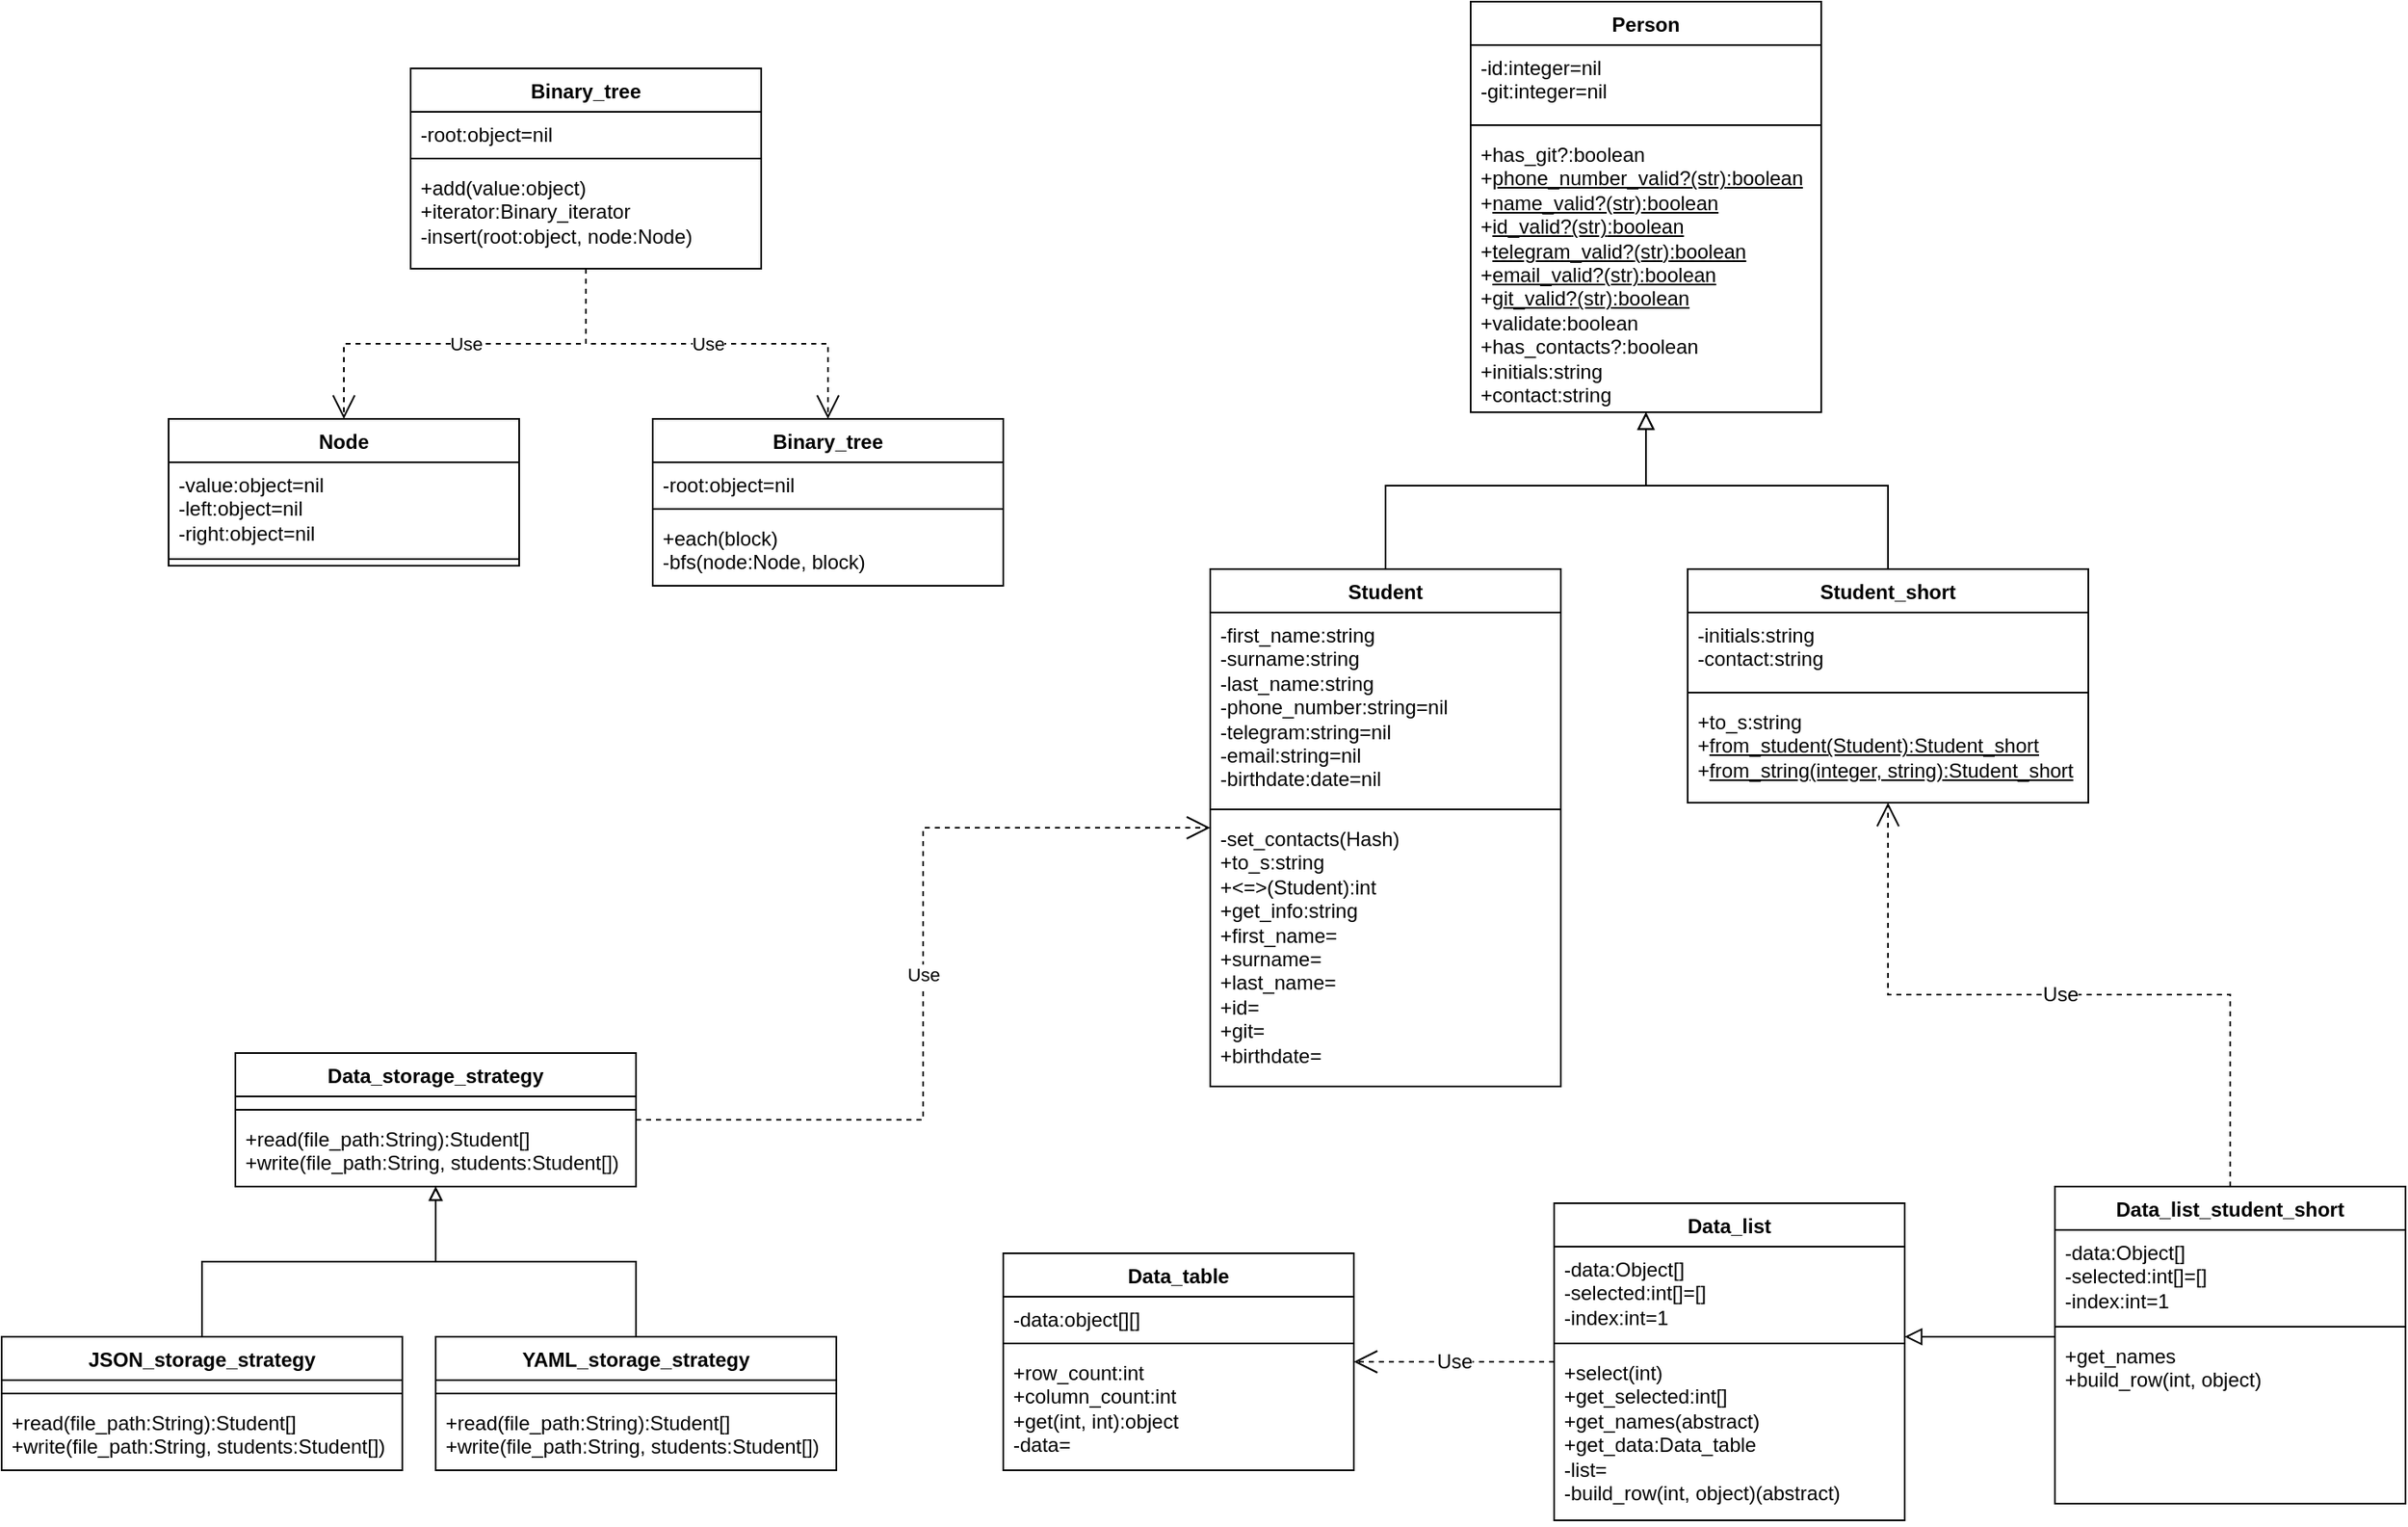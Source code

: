 <mxfile version="24.9.1">
  <diagram name="Страница — 1" id="2IqhaNbt14pxCkikMI_0">
    <mxGraphModel dx="3434" dy="1438" grid="1" gridSize="10" guides="1" tooltips="1" connect="1" arrows="1" fold="1" page="1" pageScale="1" pageWidth="827" pageHeight="1169" math="0" shadow="0">
      <root>
        <mxCell id="0" />
        <mxCell id="1" parent="0" />
        <mxCell id="-IXVYf6TS_zuRTswWciG-1" value="Person" style="swimlane;fontStyle=1;align=center;verticalAlign=top;childLayout=stackLayout;horizontal=1;startSize=26;horizontalStack=0;resizeParent=1;resizeParentMax=0;resizeLast=0;collapsible=1;marginBottom=0;whiteSpace=wrap;html=1;labelBackgroundColor=none;" parent="1" vertex="1">
          <mxGeometry x="360" y="430" width="210" height="246" as="geometry" />
        </mxCell>
        <mxCell id="-IXVYf6TS_zuRTswWciG-2" value="-id:integer=nil&lt;div&gt;-git:integer=nil&lt;br&gt;&lt;/div&gt;" style="text;strokeColor=none;fillColor=none;align=left;verticalAlign=top;spacingLeft=4;spacingRight=4;overflow=hidden;rotatable=0;points=[[0,0.5],[1,0.5]];portConstraint=eastwest;whiteSpace=wrap;html=1;labelBackgroundColor=none;" parent="-IXVYf6TS_zuRTswWciG-1" vertex="1">
          <mxGeometry y="26" width="210" height="44" as="geometry" />
        </mxCell>
        <mxCell id="-IXVYf6TS_zuRTswWciG-3" value="" style="line;strokeWidth=1;fillColor=none;align=left;verticalAlign=middle;spacingTop=-1;spacingLeft=3;spacingRight=3;rotatable=0;labelPosition=right;points=[];portConstraint=eastwest;labelBackgroundColor=none;" parent="-IXVYf6TS_zuRTswWciG-1" vertex="1">
          <mxGeometry y="70" width="210" height="8" as="geometry" />
        </mxCell>
        <mxCell id="-IXVYf6TS_zuRTswWciG-4" value="+has_git?:boolean&lt;div&gt;+&lt;u&gt;phone_number_valid?(str)&lt;span style=&quot;background-color: initial;&quot;&gt;:boolean&lt;/span&gt;&lt;/u&gt;&lt;/div&gt;&lt;div&gt;&lt;span style=&quot;background-color: initial;&quot;&gt;+&lt;u&gt;name_valid?(str)&lt;/u&gt;&lt;/span&gt;&lt;span style=&quot;background-color: initial;&quot;&gt;&lt;u&gt;:boolean&lt;/u&gt;&lt;/span&gt;&lt;/div&gt;&lt;div&gt;&lt;span style=&quot;background-color: initial;&quot;&gt;+&lt;u&gt;id_valid?&lt;/u&gt;&lt;/span&gt;&lt;u&gt;&lt;span style=&quot;background-color: initial;&quot;&gt;(str)&lt;/span&gt;&lt;span style=&quot;background-color: initial;&quot;&gt;:boolean&lt;/span&gt;&lt;/u&gt;&lt;/div&gt;&lt;div&gt;&lt;span style=&quot;background-color: initial;&quot;&gt;+&lt;u&gt;telegram_valid?&lt;/u&gt;&lt;/span&gt;&lt;u&gt;&lt;span style=&quot;background-color: initial;&quot;&gt;(str)&lt;/span&gt;&lt;span style=&quot;background-color: initial;&quot;&gt;:boolean&lt;/span&gt;&lt;/u&gt;&lt;/div&gt;&lt;div&gt;&lt;span style=&quot;background-color: initial;&quot;&gt;+&lt;u&gt;email_valid?&lt;/u&gt;&lt;/span&gt;&lt;u&gt;&lt;span style=&quot;background-color: initial;&quot;&gt;(str)&lt;/span&gt;&lt;span style=&quot;background-color: initial;&quot;&gt;:boolean&lt;/span&gt;&lt;/u&gt;&lt;/div&gt;&lt;div&gt;&lt;span style=&quot;background-color: initial;&quot;&gt;+&lt;u&gt;git_valid?&lt;/u&gt;&lt;/span&gt;&lt;u&gt;&lt;span style=&quot;background-color: initial;&quot;&gt;(str)&lt;/span&gt;&lt;span style=&quot;background-color: initial;&quot;&gt;:boolean&lt;/span&gt;&lt;/u&gt;&lt;/div&gt;&lt;div&gt;&lt;span style=&quot;background-color: initial;&quot;&gt;+validate&lt;/span&gt;&lt;span style=&quot;background-color: initial;&quot;&gt;:boolean&lt;/span&gt;&lt;/div&gt;&lt;div&gt;&lt;span style=&quot;background-color: initial;&quot;&gt;+has_contacts?:&lt;/span&gt;&lt;span style=&quot;background-color: initial;&quot;&gt;boolean&lt;/span&gt;&lt;/div&gt;&lt;div&gt;&lt;span style=&quot;background-color: initial;&quot;&gt;+initials:string&lt;/span&gt;&lt;/div&gt;&lt;div&gt;&lt;span style=&quot;background-color: initial;&quot;&gt;+contact:string&lt;/span&gt;&lt;/div&gt;" style="text;strokeColor=none;fillColor=none;align=left;verticalAlign=top;spacingLeft=4;spacingRight=4;overflow=hidden;rotatable=0;points=[[0,0.5],[1,0.5]];portConstraint=eastwest;whiteSpace=wrap;html=1;labelBackgroundColor=none;" parent="-IXVYf6TS_zuRTswWciG-1" vertex="1">
          <mxGeometry y="78" width="210" height="168" as="geometry" />
        </mxCell>
        <mxCell id="-IXVYf6TS_zuRTswWciG-24" style="edgeStyle=orthogonalEdgeStyle;rounded=0;orthogonalLoop=1;jettySize=auto;html=1;exitX=0.5;exitY=0;exitDx=0;exitDy=0;fontSize=12;startSize=8;endSize=8;endArrow=block;endFill=0;" parent="1" source="-IXVYf6TS_zuRTswWciG-6" target="-IXVYf6TS_zuRTswWciG-4" edge="1">
          <mxGeometry relative="1" as="geometry">
            <Array as="points">
              <mxPoint x="309" y="720" />
              <mxPoint x="465" y="720" />
            </Array>
          </mxGeometry>
        </mxCell>
        <mxCell id="-IXVYf6TS_zuRTswWciG-6" value="Student" style="swimlane;fontStyle=1;align=center;verticalAlign=top;childLayout=stackLayout;horizontal=1;startSize=26;horizontalStack=0;resizeParent=1;resizeParentMax=0;resizeLast=0;collapsible=1;marginBottom=0;whiteSpace=wrap;html=1;labelBackgroundColor=none;" parent="1" vertex="1">
          <mxGeometry x="204" y="770" width="210" height="310" as="geometry" />
        </mxCell>
        <mxCell id="-IXVYf6TS_zuRTswWciG-7" value="&lt;div&gt;-first_name:string&lt;/div&gt;&lt;div&gt;-surname&lt;span style=&quot;background-color: initial;&quot;&gt;:string&lt;/span&gt;&lt;/div&gt;&lt;div&gt;&lt;span style=&quot;background-color: initial;&quot;&gt;-last_name&lt;/span&gt;&lt;span style=&quot;background-color: initial;&quot;&gt;:string&lt;/span&gt;&lt;/div&gt;&lt;div&gt;&lt;span style=&quot;background-color: initial;&quot;&gt;-phone_number:string=nil&lt;/span&gt;&lt;/div&gt;&lt;div&gt;&lt;span style=&quot;background-color: initial;&quot;&gt;-telegram&lt;/span&gt;&lt;span style=&quot;background-color: initial;&quot;&gt;:string=nil&lt;/span&gt;&lt;/div&gt;&lt;div&gt;&lt;span style=&quot;background-color: initial;&quot;&gt;-email&lt;/span&gt;&lt;span style=&quot;background-color: initial;&quot;&gt;:string=nil&lt;/span&gt;&lt;/div&gt;&lt;div&gt;&lt;span style=&quot;background-color: initial;&quot;&gt;-birthdate:date=nil&lt;/span&gt;&lt;/div&gt;" style="text;strokeColor=none;fillColor=none;align=left;verticalAlign=top;spacingLeft=4;spacingRight=4;overflow=hidden;rotatable=0;points=[[0,0.5],[1,0.5]];portConstraint=eastwest;whiteSpace=wrap;html=1;labelBackgroundColor=none;" parent="-IXVYf6TS_zuRTswWciG-6" vertex="1">
          <mxGeometry y="26" width="210" height="114" as="geometry" />
        </mxCell>
        <mxCell id="-IXVYf6TS_zuRTswWciG-8" value="" style="line;strokeWidth=1;fillColor=none;align=left;verticalAlign=middle;spacingTop=-1;spacingLeft=3;spacingRight=3;rotatable=0;labelPosition=right;points=[];portConstraint=eastwest;labelBackgroundColor=none;" parent="-IXVYf6TS_zuRTswWciG-6" vertex="1">
          <mxGeometry y="140" width="210" height="8" as="geometry" />
        </mxCell>
        <mxCell id="-IXVYf6TS_zuRTswWciG-9" value="-set_contacts(Hash)&lt;div&gt;+to_s:string&lt;/div&gt;&lt;div&gt;+&amp;lt;=&amp;gt;(Student):int&lt;/div&gt;&lt;div&gt;+get_info:string&lt;/div&gt;&lt;div&gt;+first_name=&lt;/div&gt;&lt;div&gt;+surname=&lt;/div&gt;&lt;div&gt;+last_name=&lt;/div&gt;&lt;div&gt;+id=&lt;/div&gt;&lt;div&gt;+git=&lt;/div&gt;&lt;div&gt;+birthdate=&lt;/div&gt;" style="text;strokeColor=none;fillColor=none;align=left;verticalAlign=top;spacingLeft=4;spacingRight=4;overflow=hidden;rotatable=0;points=[[0,0.5],[1,0.5]];portConstraint=eastwest;whiteSpace=wrap;html=1;labelBackgroundColor=none;" parent="-IXVYf6TS_zuRTswWciG-6" vertex="1">
          <mxGeometry y="148" width="210" height="162" as="geometry" />
        </mxCell>
        <mxCell id="-IXVYf6TS_zuRTswWciG-25" style="edgeStyle=orthogonalEdgeStyle;rounded=0;orthogonalLoop=1;jettySize=auto;html=1;fontSize=12;startSize=8;endSize=8;exitX=0.5;exitY=0;exitDx=0;exitDy=0;endArrow=block;endFill=0;" parent="1" source="-IXVYf6TS_zuRTswWciG-10" target="-IXVYf6TS_zuRTswWciG-4" edge="1">
          <mxGeometry relative="1" as="geometry">
            <Array as="points">
              <mxPoint x="610" y="720" />
              <mxPoint x="465" y="720" />
            </Array>
          </mxGeometry>
        </mxCell>
        <mxCell id="-IXVYf6TS_zuRTswWciG-10" value="Student_short" style="swimlane;fontStyle=1;align=center;verticalAlign=top;childLayout=stackLayout;horizontal=1;startSize=26;horizontalStack=0;resizeParent=1;resizeParentMax=0;resizeLast=0;collapsible=1;marginBottom=0;whiteSpace=wrap;html=1;labelBackgroundColor=none;" parent="1" vertex="1">
          <mxGeometry x="490" y="770" width="240" height="140" as="geometry" />
        </mxCell>
        <mxCell id="-IXVYf6TS_zuRTswWciG-11" value="&lt;div&gt;-initials:string&lt;/div&gt;&lt;div&gt;-contact:string&lt;/div&gt;" style="text;strokeColor=none;fillColor=none;align=left;verticalAlign=top;spacingLeft=4;spacingRight=4;overflow=hidden;rotatable=0;points=[[0,0.5],[1,0.5]];portConstraint=eastwest;whiteSpace=wrap;html=1;labelBackgroundColor=none;" parent="-IXVYf6TS_zuRTswWciG-10" vertex="1">
          <mxGeometry y="26" width="240" height="44" as="geometry" />
        </mxCell>
        <mxCell id="-IXVYf6TS_zuRTswWciG-12" value="" style="line;strokeWidth=1;fillColor=none;align=left;verticalAlign=middle;spacingTop=-1;spacingLeft=3;spacingRight=3;rotatable=0;labelPosition=right;points=[];portConstraint=eastwest;labelBackgroundColor=none;" parent="-IXVYf6TS_zuRTswWciG-10" vertex="1">
          <mxGeometry y="70" width="240" height="8" as="geometry" />
        </mxCell>
        <mxCell id="-IXVYf6TS_zuRTswWciG-13" value="+to_s:string&lt;div&gt;+&lt;u&gt;from_student(Student):Student_short&lt;/u&gt;&lt;/div&gt;&lt;div&gt;+&lt;u&gt;from_string(integer, string)&lt;span style=&quot;background-color: initial;&quot;&gt;:Student_short&lt;/span&gt;&lt;/u&gt;&lt;/div&gt;" style="text;strokeColor=none;fillColor=none;align=left;verticalAlign=top;spacingLeft=4;spacingRight=4;overflow=hidden;rotatable=0;points=[[0,0.5],[1,0.5]];portConstraint=eastwest;whiteSpace=wrap;html=1;labelBackgroundColor=none;" parent="-IXVYf6TS_zuRTswWciG-10" vertex="1">
          <mxGeometry y="78" width="240" height="62" as="geometry" />
        </mxCell>
        <mxCell id="-IXVYf6TS_zuRTswWciG-26" value="Data_table" style="swimlane;fontStyle=1;align=center;verticalAlign=top;childLayout=stackLayout;horizontal=1;startSize=26;horizontalStack=0;resizeParent=1;resizeParentMax=0;resizeLast=0;collapsible=1;marginBottom=0;whiteSpace=wrap;html=1;" parent="1" vertex="1">
          <mxGeometry x="80" y="1180.0" width="210" height="130" as="geometry" />
        </mxCell>
        <mxCell id="-IXVYf6TS_zuRTswWciG-27" value="&lt;div&gt;-data:object[][]&lt;/div&gt;" style="text;strokeColor=none;fillColor=none;align=left;verticalAlign=top;spacingLeft=4;spacingRight=4;overflow=hidden;rotatable=0;points=[[0,0.5],[1,0.5]];portConstraint=eastwest;whiteSpace=wrap;html=1;" parent="-IXVYf6TS_zuRTswWciG-26" vertex="1">
          <mxGeometry y="26" width="210" height="24" as="geometry" />
        </mxCell>
        <mxCell id="-IXVYf6TS_zuRTswWciG-28" value="" style="line;strokeWidth=1;fillColor=none;align=left;verticalAlign=middle;spacingTop=-1;spacingLeft=3;spacingRight=3;rotatable=0;labelPosition=right;points=[];portConstraint=eastwest;strokeColor=inherit;" parent="-IXVYf6TS_zuRTswWciG-26" vertex="1">
          <mxGeometry y="50" width="210" height="8" as="geometry" />
        </mxCell>
        <mxCell id="-IXVYf6TS_zuRTswWciG-29" value="+row_count:int&lt;div&gt;+column_count:int&lt;/div&gt;&lt;div&gt;+get(int, int):object&lt;/div&gt;&lt;div&gt;-data=&lt;/div&gt;&lt;div&gt;&lt;br&gt;&lt;/div&gt;" style="text;strokeColor=none;fillColor=none;align=left;verticalAlign=top;spacingLeft=4;spacingRight=4;overflow=hidden;rotatable=0;points=[[0,0.5],[1,0.5]];portConstraint=eastwest;whiteSpace=wrap;html=1;" parent="-IXVYf6TS_zuRTswWciG-26" vertex="1">
          <mxGeometry y="58" width="210" height="72" as="geometry" />
        </mxCell>
        <mxCell id="-IXVYf6TS_zuRTswWciG-30" value="Data_list" style="swimlane;fontStyle=1;align=center;verticalAlign=top;childLayout=stackLayout;horizontal=1;startSize=26;horizontalStack=0;resizeParent=1;resizeParentMax=0;resizeLast=0;collapsible=1;marginBottom=0;whiteSpace=wrap;html=1;" parent="1" vertex="1">
          <mxGeometry x="410" y="1150.0" width="210" height="190" as="geometry" />
        </mxCell>
        <mxCell id="-IXVYf6TS_zuRTswWciG-31" value="&lt;div&gt;-data:Object[]&lt;/div&gt;&lt;div&gt;-selected:int[]=[]&lt;/div&gt;&lt;div&gt;-index:int=1&lt;/div&gt;" style="text;strokeColor=none;fillColor=none;align=left;verticalAlign=top;spacingLeft=4;spacingRight=4;overflow=hidden;rotatable=0;points=[[0,0.5],[1,0.5]];portConstraint=eastwest;whiteSpace=wrap;html=1;" parent="-IXVYf6TS_zuRTswWciG-30" vertex="1">
          <mxGeometry y="26" width="210" height="54" as="geometry" />
        </mxCell>
        <mxCell id="-IXVYf6TS_zuRTswWciG-32" value="" style="line;strokeWidth=1;fillColor=none;align=left;verticalAlign=middle;spacingTop=-1;spacingLeft=3;spacingRight=3;rotatable=0;labelPosition=right;points=[];portConstraint=eastwest;strokeColor=inherit;" parent="-IXVYf6TS_zuRTswWciG-30" vertex="1">
          <mxGeometry y="80" width="210" height="8" as="geometry" />
        </mxCell>
        <mxCell id="-IXVYf6TS_zuRTswWciG-33" value="+select(int)&lt;div&gt;+get_selected:int[]&lt;/div&gt;&lt;div&gt;+get_names(abstract)&lt;/div&gt;&lt;div&gt;+get_data:Data_table&lt;/div&gt;&lt;div&gt;-list=&lt;/div&gt;&lt;div&gt;-build_row(int, object)(abstract)&lt;/div&gt;" style="text;strokeColor=none;fillColor=none;align=left;verticalAlign=top;spacingLeft=4;spacingRight=4;overflow=hidden;rotatable=0;points=[[0,0.5],[1,0.5]];portConstraint=eastwest;whiteSpace=wrap;html=1;" parent="-IXVYf6TS_zuRTswWciG-30" vertex="1">
          <mxGeometry y="88" width="210" height="102" as="geometry" />
        </mxCell>
        <mxCell id="-IXVYf6TS_zuRTswWciG-34" value="Data_list_student_short" style="swimlane;fontStyle=1;align=center;verticalAlign=top;childLayout=stackLayout;horizontal=1;startSize=26;horizontalStack=0;resizeParent=1;resizeParentMax=0;resizeLast=0;collapsible=1;marginBottom=0;whiteSpace=wrap;html=1;" parent="1" vertex="1">
          <mxGeometry x="710" y="1140.0" width="210" height="190" as="geometry" />
        </mxCell>
        <mxCell id="-IXVYf6TS_zuRTswWciG-35" value="&lt;div&gt;-data:Object[]&lt;/div&gt;&lt;div&gt;-selected:int[]=[]&lt;/div&gt;&lt;div&gt;-index:int=1&lt;/div&gt;" style="text;strokeColor=none;fillColor=none;align=left;verticalAlign=top;spacingLeft=4;spacingRight=4;overflow=hidden;rotatable=0;points=[[0,0.5],[1,0.5]];portConstraint=eastwest;whiteSpace=wrap;html=1;" parent="-IXVYf6TS_zuRTswWciG-34" vertex="1">
          <mxGeometry y="26" width="210" height="54" as="geometry" />
        </mxCell>
        <mxCell id="-IXVYf6TS_zuRTswWciG-36" value="" style="line;strokeWidth=1;fillColor=none;align=left;verticalAlign=middle;spacingTop=-1;spacingLeft=3;spacingRight=3;rotatable=0;labelPosition=right;points=[];portConstraint=eastwest;strokeColor=inherit;" parent="-IXVYf6TS_zuRTswWciG-34" vertex="1">
          <mxGeometry y="80" width="210" height="8" as="geometry" />
        </mxCell>
        <mxCell id="-IXVYf6TS_zuRTswWciG-37" value="+get_names&lt;div&gt;+build_row(int, object)&lt;/div&gt;" style="text;strokeColor=none;fillColor=none;align=left;verticalAlign=top;spacingLeft=4;spacingRight=4;overflow=hidden;rotatable=0;points=[[0,0.5],[1,0.5]];portConstraint=eastwest;whiteSpace=wrap;html=1;" parent="-IXVYf6TS_zuRTswWciG-34" vertex="1">
          <mxGeometry y="88" width="210" height="102" as="geometry" />
        </mxCell>
        <mxCell id="-IXVYf6TS_zuRTswWciG-38" value="Use" style="endArrow=open;endSize=12;dashed=1;html=1;rounded=0;fontSize=12;edgeStyle=orthogonalEdgeStyle;" parent="1" source="-IXVYf6TS_zuRTswWciG-30" target="-IXVYf6TS_zuRTswWciG-26" edge="1">
          <mxGeometry width="160" relative="1" as="geometry">
            <mxPoint x="220" y="1340" as="sourcePoint" />
            <mxPoint x="380" y="1340" as="targetPoint" />
          </mxGeometry>
        </mxCell>
        <mxCell id="-IXVYf6TS_zuRTswWciG-39" style="edgeStyle=orthogonalEdgeStyle;rounded=0;orthogonalLoop=1;jettySize=auto;html=1;fontSize=12;startSize=8;endSize=8;endArrow=block;endFill=0;" parent="1" source="-IXVYf6TS_zuRTswWciG-34" target="-IXVYf6TS_zuRTswWciG-30" edge="1">
          <mxGeometry relative="1" as="geometry">
            <mxPoint x="775" y="1344" as="sourcePoint" />
            <mxPoint x="560" y="1400" as="targetPoint" />
            <Array as="points">
              <mxPoint x="660" y="1230" />
              <mxPoint x="660" y="1230" />
            </Array>
          </mxGeometry>
        </mxCell>
        <mxCell id="-IXVYf6TS_zuRTswWciG-40" value="Use" style="endArrow=open;endSize=12;dashed=1;html=1;rounded=0;fontSize=12;edgeStyle=orthogonalEdgeStyle;" parent="1" source="-IXVYf6TS_zuRTswWciG-34" target="-IXVYf6TS_zuRTswWciG-10" edge="1">
          <mxGeometry width="160" relative="1" as="geometry">
            <mxPoint x="840" y="1070" as="sourcePoint" />
            <mxPoint x="720" y="1070" as="targetPoint" />
          </mxGeometry>
        </mxCell>
        <mxCell id="yaNpaqHIezftait1a8VZ-13" style="edgeStyle=orthogonalEdgeStyle;rounded=0;orthogonalLoop=1;jettySize=auto;html=1;exitX=0.5;exitY=0;exitDx=0;exitDy=0;endArrow=block;endFill=0;" edge="1" parent="1" source="yaNpaqHIezftait1a8VZ-1" target="yaNpaqHIezftait1a8VZ-9">
          <mxGeometry relative="1" as="geometry" />
        </mxCell>
        <mxCell id="yaNpaqHIezftait1a8VZ-1" value="JSON_storage_strategy" style="swimlane;fontStyle=1;align=center;verticalAlign=top;childLayout=stackLayout;horizontal=1;startSize=26;horizontalStack=0;resizeParent=1;resizeParentMax=0;resizeLast=0;collapsible=1;marginBottom=0;whiteSpace=wrap;html=1;" vertex="1" parent="1">
          <mxGeometry x="-520" y="1230.0" width="240" height="80" as="geometry" />
        </mxCell>
        <mxCell id="yaNpaqHIezftait1a8VZ-2" value="&lt;div&gt;&lt;br&gt;&lt;/div&gt;" style="text;strokeColor=none;fillColor=none;align=left;verticalAlign=top;spacingLeft=4;spacingRight=4;overflow=hidden;rotatable=0;points=[[0,0.5],[1,0.5]];portConstraint=eastwest;whiteSpace=wrap;html=1;" vertex="1" parent="yaNpaqHIezftait1a8VZ-1">
          <mxGeometry y="26" width="240" height="4" as="geometry" />
        </mxCell>
        <mxCell id="yaNpaqHIezftait1a8VZ-3" value="" style="line;strokeWidth=1;fillColor=none;align=left;verticalAlign=middle;spacingTop=-1;spacingLeft=3;spacingRight=3;rotatable=0;labelPosition=right;points=[];portConstraint=eastwest;strokeColor=inherit;" vertex="1" parent="yaNpaqHIezftait1a8VZ-1">
          <mxGeometry y="30" width="240" height="8" as="geometry" />
        </mxCell>
        <mxCell id="yaNpaqHIezftait1a8VZ-4" value="+read(file_path:String):Student[]&lt;div&gt;+write(file_path:String, students:Student[])&lt;/div&gt;" style="text;strokeColor=none;fillColor=none;align=left;verticalAlign=top;spacingLeft=4;spacingRight=4;overflow=hidden;rotatable=0;points=[[0,0.5],[1,0.5]];portConstraint=eastwest;whiteSpace=wrap;html=1;" vertex="1" parent="yaNpaqHIezftait1a8VZ-1">
          <mxGeometry y="38" width="240" height="42" as="geometry" />
        </mxCell>
        <mxCell id="yaNpaqHIezftait1a8VZ-14" style="edgeStyle=orthogonalEdgeStyle;rounded=0;orthogonalLoop=1;jettySize=auto;html=1;exitX=0.5;exitY=0;exitDx=0;exitDy=0;endArrow=block;endFill=0;" edge="1" parent="1" source="yaNpaqHIezftait1a8VZ-5" target="yaNpaqHIezftait1a8VZ-9">
          <mxGeometry relative="1" as="geometry" />
        </mxCell>
        <mxCell id="yaNpaqHIezftait1a8VZ-5" value="YAML_storage_strategy" style="swimlane;fontStyle=1;align=center;verticalAlign=top;childLayout=stackLayout;horizontal=1;startSize=26;horizontalStack=0;resizeParent=1;resizeParentMax=0;resizeLast=0;collapsible=1;marginBottom=0;whiteSpace=wrap;html=1;" vertex="1" parent="1">
          <mxGeometry x="-260" y="1230.0" width="240" height="80" as="geometry" />
        </mxCell>
        <mxCell id="yaNpaqHIezftait1a8VZ-6" value="&lt;div&gt;&lt;br&gt;&lt;/div&gt;" style="text;strokeColor=none;fillColor=none;align=left;verticalAlign=top;spacingLeft=4;spacingRight=4;overflow=hidden;rotatable=0;points=[[0,0.5],[1,0.5]];portConstraint=eastwest;whiteSpace=wrap;html=1;" vertex="1" parent="yaNpaqHIezftait1a8VZ-5">
          <mxGeometry y="26" width="240" height="4" as="geometry" />
        </mxCell>
        <mxCell id="yaNpaqHIezftait1a8VZ-7" value="" style="line;strokeWidth=1;fillColor=none;align=left;verticalAlign=middle;spacingTop=-1;spacingLeft=3;spacingRight=3;rotatable=0;labelPosition=right;points=[];portConstraint=eastwest;strokeColor=inherit;" vertex="1" parent="yaNpaqHIezftait1a8VZ-5">
          <mxGeometry y="30" width="240" height="8" as="geometry" />
        </mxCell>
        <mxCell id="yaNpaqHIezftait1a8VZ-8" value="+read(file_path:String):Student[]&lt;div&gt;+write(file_path:String, students:Student[])&lt;/div&gt;" style="text;strokeColor=none;fillColor=none;align=left;verticalAlign=top;spacingLeft=4;spacingRight=4;overflow=hidden;rotatable=0;points=[[0,0.5],[1,0.5]];portConstraint=eastwest;whiteSpace=wrap;html=1;" vertex="1" parent="yaNpaqHIezftait1a8VZ-5">
          <mxGeometry y="38" width="240" height="42" as="geometry" />
        </mxCell>
        <mxCell id="yaNpaqHIezftait1a8VZ-9" value="Data_storage_strategy" style="swimlane;fontStyle=1;align=center;verticalAlign=top;childLayout=stackLayout;horizontal=1;startSize=26;horizontalStack=0;resizeParent=1;resizeParentMax=0;resizeLast=0;collapsible=1;marginBottom=0;whiteSpace=wrap;html=1;" vertex="1" parent="1">
          <mxGeometry x="-380" y="1060.0" width="240" height="80" as="geometry" />
        </mxCell>
        <mxCell id="yaNpaqHIezftait1a8VZ-10" value="&lt;div&gt;&lt;br&gt;&lt;/div&gt;" style="text;strokeColor=none;fillColor=none;align=left;verticalAlign=top;spacingLeft=4;spacingRight=4;overflow=hidden;rotatable=0;points=[[0,0.5],[1,0.5]];portConstraint=eastwest;whiteSpace=wrap;html=1;" vertex="1" parent="yaNpaqHIezftait1a8VZ-9">
          <mxGeometry y="26" width="240" height="4" as="geometry" />
        </mxCell>
        <mxCell id="yaNpaqHIezftait1a8VZ-11" value="" style="line;strokeWidth=1;fillColor=none;align=left;verticalAlign=middle;spacingTop=-1;spacingLeft=3;spacingRight=3;rotatable=0;labelPosition=right;points=[];portConstraint=eastwest;strokeColor=inherit;" vertex="1" parent="yaNpaqHIezftait1a8VZ-9">
          <mxGeometry y="30" width="240" height="8" as="geometry" />
        </mxCell>
        <mxCell id="yaNpaqHIezftait1a8VZ-12" value="+read(file_path:String):Student[]&lt;div&gt;+write(file_path:String, students:Student[])&lt;/div&gt;" style="text;strokeColor=none;fillColor=none;align=left;verticalAlign=top;spacingLeft=4;spacingRight=4;overflow=hidden;rotatable=0;points=[[0,0.5],[1,0.5]];portConstraint=eastwest;whiteSpace=wrap;html=1;" vertex="1" parent="yaNpaqHIezftait1a8VZ-9">
          <mxGeometry y="38" width="240" height="42" as="geometry" />
        </mxCell>
        <mxCell id="yaNpaqHIezftait1a8VZ-17" value="Use" style="endArrow=open;endSize=12;dashed=1;html=1;rounded=0;edgeStyle=orthogonalEdgeStyle;" edge="1" parent="1" source="yaNpaqHIezftait1a8VZ-9" target="-IXVYf6TS_zuRTswWciG-6">
          <mxGeometry width="160" relative="1" as="geometry">
            <mxPoint x="-160" y="924.5" as="sourcePoint" />
            <mxPoint y="924.5" as="targetPoint" />
          </mxGeometry>
        </mxCell>
        <mxCell id="yaNpaqHIezftait1a8VZ-18" value="Binary_tree" style="swimlane;fontStyle=1;align=center;verticalAlign=top;childLayout=stackLayout;horizontal=1;startSize=26;horizontalStack=0;resizeParent=1;resizeParentMax=0;resizeLast=0;collapsible=1;marginBottom=0;whiteSpace=wrap;html=1;" vertex="1" parent="1">
          <mxGeometry x="-275" y="470.0" width="210" height="120" as="geometry" />
        </mxCell>
        <mxCell id="yaNpaqHIezftait1a8VZ-19" value="&lt;div&gt;-root:object=nil&lt;/div&gt;" style="text;strokeColor=none;fillColor=none;align=left;verticalAlign=top;spacingLeft=4;spacingRight=4;overflow=hidden;rotatable=0;points=[[0,0.5],[1,0.5]];portConstraint=eastwest;whiteSpace=wrap;html=1;" vertex="1" parent="yaNpaqHIezftait1a8VZ-18">
          <mxGeometry y="26" width="210" height="24" as="geometry" />
        </mxCell>
        <mxCell id="yaNpaqHIezftait1a8VZ-20" value="" style="line;strokeWidth=1;fillColor=none;align=left;verticalAlign=middle;spacingTop=-1;spacingLeft=3;spacingRight=3;rotatable=0;labelPosition=right;points=[];portConstraint=eastwest;strokeColor=inherit;" vertex="1" parent="yaNpaqHIezftait1a8VZ-18">
          <mxGeometry y="50" width="210" height="8" as="geometry" />
        </mxCell>
        <mxCell id="yaNpaqHIezftait1a8VZ-21" value="+add(value:object)&lt;div&gt;+iterator:Binary_iterator&lt;/div&gt;&lt;div&gt;-insert(root:object, node:Node)&lt;/div&gt;" style="text;strokeColor=none;fillColor=none;align=left;verticalAlign=top;spacingLeft=4;spacingRight=4;overflow=hidden;rotatable=0;points=[[0,0.5],[1,0.5]];portConstraint=eastwest;whiteSpace=wrap;html=1;" vertex="1" parent="yaNpaqHIezftait1a8VZ-18">
          <mxGeometry y="58" width="210" height="62" as="geometry" />
        </mxCell>
        <mxCell id="yaNpaqHIezftait1a8VZ-22" value="Node" style="swimlane;fontStyle=1;align=center;verticalAlign=top;childLayout=stackLayout;horizontal=1;startSize=26;horizontalStack=0;resizeParent=1;resizeParentMax=0;resizeLast=0;collapsible=1;marginBottom=0;whiteSpace=wrap;html=1;" vertex="1" parent="1">
          <mxGeometry x="-420" y="680.0" width="210" height="88" as="geometry" />
        </mxCell>
        <mxCell id="yaNpaqHIezftait1a8VZ-23" value="&lt;div&gt;-value:object=nil&lt;/div&gt;&lt;div&gt;-left:object=nil&lt;/div&gt;&lt;div&gt;-right:object=nil&lt;/div&gt;" style="text;strokeColor=none;fillColor=none;align=left;verticalAlign=top;spacingLeft=4;spacingRight=4;overflow=hidden;rotatable=0;points=[[0,0.5],[1,0.5]];portConstraint=eastwest;whiteSpace=wrap;html=1;" vertex="1" parent="yaNpaqHIezftait1a8VZ-22">
          <mxGeometry y="26" width="210" height="54" as="geometry" />
        </mxCell>
        <mxCell id="yaNpaqHIezftait1a8VZ-24" value="" style="line;strokeWidth=1;fillColor=none;align=left;verticalAlign=middle;spacingTop=-1;spacingLeft=3;spacingRight=3;rotatable=0;labelPosition=right;points=[];portConstraint=eastwest;strokeColor=inherit;" vertex="1" parent="yaNpaqHIezftait1a8VZ-22">
          <mxGeometry y="80" width="210" height="8" as="geometry" />
        </mxCell>
        <mxCell id="yaNpaqHIezftait1a8VZ-26" value="Binary_tree" style="swimlane;fontStyle=1;align=center;verticalAlign=top;childLayout=stackLayout;horizontal=1;startSize=26;horizontalStack=0;resizeParent=1;resizeParentMax=0;resizeLast=0;collapsible=1;marginBottom=0;whiteSpace=wrap;html=1;" vertex="1" parent="1">
          <mxGeometry x="-130" y="680.0" width="210" height="100" as="geometry" />
        </mxCell>
        <mxCell id="yaNpaqHIezftait1a8VZ-27" value="&lt;div&gt;-root:object=nil&lt;/div&gt;" style="text;strokeColor=none;fillColor=none;align=left;verticalAlign=top;spacingLeft=4;spacingRight=4;overflow=hidden;rotatable=0;points=[[0,0.5],[1,0.5]];portConstraint=eastwest;whiteSpace=wrap;html=1;" vertex="1" parent="yaNpaqHIezftait1a8VZ-26">
          <mxGeometry y="26" width="210" height="24" as="geometry" />
        </mxCell>
        <mxCell id="yaNpaqHIezftait1a8VZ-28" value="" style="line;strokeWidth=1;fillColor=none;align=left;verticalAlign=middle;spacingTop=-1;spacingLeft=3;spacingRight=3;rotatable=0;labelPosition=right;points=[];portConstraint=eastwest;strokeColor=inherit;" vertex="1" parent="yaNpaqHIezftait1a8VZ-26">
          <mxGeometry y="50" width="210" height="8" as="geometry" />
        </mxCell>
        <mxCell id="yaNpaqHIezftait1a8VZ-29" value="&lt;div&gt;+each(block)&lt;/div&gt;-bfs(node:Node, block)" style="text;strokeColor=none;fillColor=none;align=left;verticalAlign=top;spacingLeft=4;spacingRight=4;overflow=hidden;rotatable=0;points=[[0,0.5],[1,0.5]];portConstraint=eastwest;whiteSpace=wrap;html=1;" vertex="1" parent="yaNpaqHIezftait1a8VZ-26">
          <mxGeometry y="58" width="210" height="42" as="geometry" />
        </mxCell>
        <mxCell id="yaNpaqHIezftait1a8VZ-30" value="Use" style="endArrow=open;endSize=12;dashed=1;html=1;rounded=0;edgeStyle=orthogonalEdgeStyle;" edge="1" parent="1" source="yaNpaqHIezftait1a8VZ-18" target="yaNpaqHIezftait1a8VZ-22">
          <mxGeometry width="160" relative="1" as="geometry">
            <mxPoint x="-190" y="740" as="sourcePoint" />
            <mxPoint x="-30" y="740" as="targetPoint" />
          </mxGeometry>
        </mxCell>
        <mxCell id="yaNpaqHIezftait1a8VZ-31" value="Use" style="endArrow=open;endSize=12;dashed=1;html=1;rounded=0;edgeStyle=orthogonalEdgeStyle;" edge="1" parent="1" source="yaNpaqHIezftait1a8VZ-18" target="yaNpaqHIezftait1a8VZ-26">
          <mxGeometry width="160" relative="1" as="geometry">
            <mxPoint x="-160" y="550" as="sourcePoint" />
            <mxPoint y="550" as="targetPoint" />
          </mxGeometry>
        </mxCell>
      </root>
    </mxGraphModel>
  </diagram>
</mxfile>
